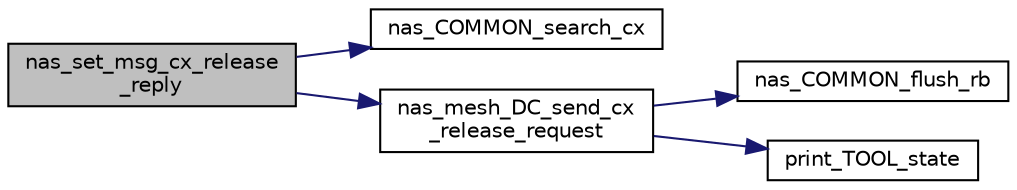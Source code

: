 digraph "nas_set_msg_cx_release_reply"
{
 // LATEX_PDF_SIZE
  edge [fontname="Helvetica",fontsize="10",labelfontname="Helvetica",labelfontsize="10"];
  node [fontname="Helvetica",fontsize="10",shape=record];
  rankdir="LR";
  Node1 [label="nas_set_msg_cx_release\l_reply",height=0.2,width=0.4,color="black", fillcolor="grey75", style="filled", fontcolor="black",tooltip=" "];
  Node1 -> Node2 [color="midnightblue",fontsize="10",style="solid",fontname="Helvetica"];
  Node2 [label="nas_COMMON_search_cx",height=0.2,width=0.4,color="black", fillcolor="white", style="filled",URL="$group__em.html#gad7bb91029cc3863a4e08478b275cd892",tooltip="Search for a connection entity based on its index and pointer to nas_priv."];
  Node1 -> Node3 [color="midnightblue",fontsize="10",style="solid",fontname="Helvetica"];
  Node3 [label="nas_mesh_DC_send_cx\l_release_request",height=0.2,width=0.4,color="black", fillcolor="white", style="filled",URL="$group__em.html#gab488572849156bf48d89debd2ba8d824",tooltip=" "];
  Node3 -> Node4 [color="midnightblue",fontsize="10",style="solid",fontname="Helvetica"];
  Node4 [label="nas_COMMON_flush_rb",height=0.2,width=0.4,color="black", fillcolor="white", style="filled",URL="$group__em.html#ga802b88f19ba0e847ccb9b04f0e4d53c3",tooltip="Clear all RB's for a particular connection."];
  Node3 -> Node5 [color="midnightblue",fontsize="10",style="solid",fontname="Helvetica"];
  Node5 [label="print_TOOL_state",height=0.2,width=0.4,color="black", fillcolor="white", style="filled",URL="$group__em.html#gac9efbb65c5d1464c0ec0e9a941140c7b",tooltip=" "];
}
